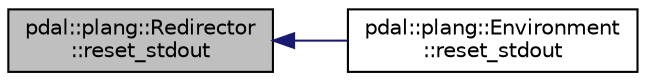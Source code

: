 digraph "pdal::plang::Redirector::reset_stdout"
{
  edge [fontname="Helvetica",fontsize="10",labelfontname="Helvetica",labelfontsize="10"];
  node [fontname="Helvetica",fontsize="10",shape=record];
  rankdir="LR";
  Node1 [label="pdal::plang::Redirector\l::reset_stdout",height=0.2,width=0.4,color="black", fillcolor="grey75", style="filled", fontcolor="black"];
  Node1 -> Node2 [dir="back",color="midnightblue",fontsize="10",style="solid",fontname="Helvetica"];
  Node2 [label="pdal::plang::Environment\l::reset_stdout",height=0.2,width=0.4,color="black", fillcolor="white", style="filled",URL="$classpdal_1_1plang_1_1Environment.html#a7e77937e1abf156e7003108b53d46dc9"];
}
